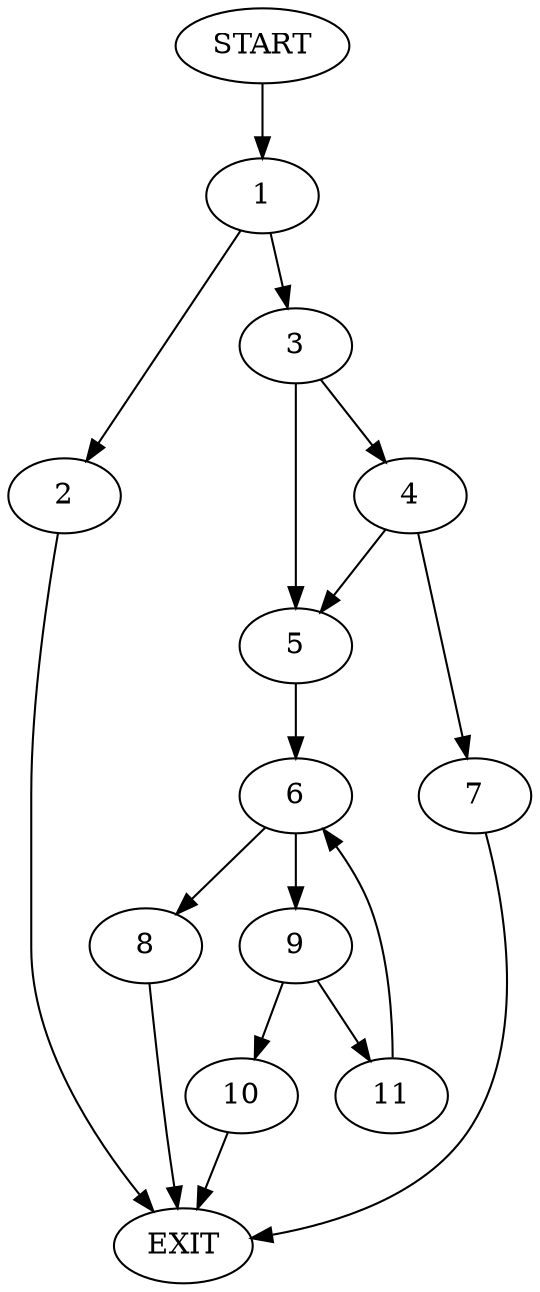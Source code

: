 digraph {
0 [label="START"]
12 [label="EXIT"]
0 -> 1
1 -> 2
1 -> 3
3 -> 4
3 -> 5
2 -> 12
5 -> 6
4 -> 7
4 -> 5
7 -> 12
6 -> 8
6 -> 9
9 -> 10
9 -> 11
8 -> 12
11 -> 6
10 -> 12
}
